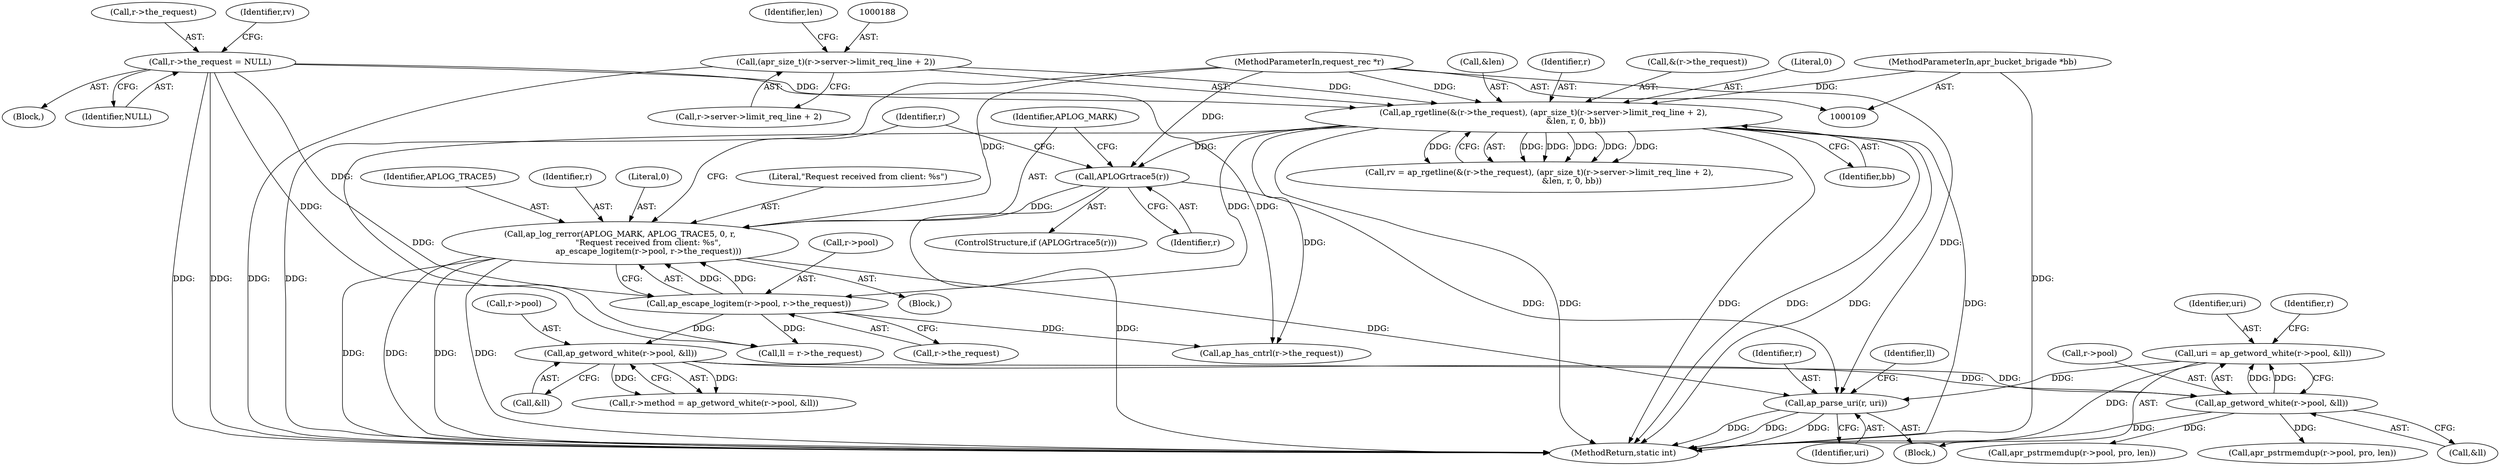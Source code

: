digraph "0_httpd_6a974059190b8a0c7e499f4ab12fe108127099cb@pointer" {
"1000339" [label="(Call,ap_parse_uri(r, uri))"];
"1000267" [label="(Call,APLOGrtrace5(r))"];
"1000182" [label="(Call,ap_rgetline(&(r->the_request), (apr_size_t)(r->server->limit_req_line + 2),\n                         &len, r, 0, bb))"];
"1000175" [label="(Call,r->the_request = NULL)"];
"1000187" [label="(Call,(apr_size_t)(r->server->limit_req_line + 2))"];
"1000110" [label="(MethodParameterIn,request_rec *r)"];
"1000111" [label="(MethodParameterIn,apr_bucket_brigade *bb)"];
"1000270" [label="(Call,ap_log_rerror(APLOG_MARK, APLOG_TRACE5, 0, r,\n                      \"Request received from client: %s\",\n                      ap_escape_logitem(r->pool, r->the_request)))"];
"1000276" [label="(Call,ap_escape_logitem(r->pool, r->the_request))"];
"1000303" [label="(Call,uri = ap_getword_white(r->pool, &ll))"];
"1000305" [label="(Call,ap_getword_white(r->pool, &ll))"];
"1000297" [label="(Call,ap_getword_white(r->pool, &ll))"];
"1000288" [label="(Call,ll = r->the_request)"];
"1000419" [label="(Call,apr_pstrmemdup(r->pool, pro, len))"];
"1000305" [label="(Call,ap_getword_white(r->pool, &ll))"];
"1000176" [label="(Call,r->the_request)"];
"1000339" [label="(Call,ap_parse_uri(r, uri))"];
"1000273" [label="(Literal,0)"];
"1000303" [label="(Call,uri = ap_getword_white(r->pool, &ll))"];
"1000268" [label="(Identifier,r)"];
"1000198" [label="(Identifier,r)"];
"1000277" [label="(Call,r->pool)"];
"1000306" [label="(Call,r->pool)"];
"1000197" [label="(Identifier,len)"];
"1000180" [label="(Call,rv = ap_rgetline(&(r->the_request), (apr_size_t)(r->server->limit_req_line + 2),\n                         &len, r, 0, bb))"];
"1000340" [label="(Identifier,r)"];
"1000189" [label="(Call,r->server->limit_req_line + 2)"];
"1000276" [label="(Call,ap_escape_logitem(r->pool, r->the_request))"];
"1000274" [label="(Identifier,r)"];
"1000175" [label="(Call,r->the_request = NULL)"];
"1000269" [label="(Block,)"];
"1000112" [label="(Block,)"];
"1000304" [label="(Identifier,uri)"];
"1000266" [label="(ControlStructure,if (APLOGrtrace5(r)))"];
"1000182" [label="(Call,ap_rgetline(&(r->the_request), (apr_size_t)(r->server->limit_req_line + 2),\n                         &len, r, 0, bb))"];
"1000270" [label="(Call,ap_log_rerror(APLOG_MARK, APLOG_TRACE5, 0, r,\n                      \"Request received from client: %s\",\n                      ap_escape_logitem(r->pool, r->the_request)))"];
"1000275" [label="(Literal,\"Request received from client: %s\")"];
"1000388" [label="(Call,apr_pstrmemdup(r->pool, pro, len))"];
"1000272" [label="(Identifier,APLOG_TRACE5)"];
"1000313" [label="(Identifier,r)"];
"1000297" [label="(Call,ap_getword_white(r->pool, &ll))"];
"1000293" [label="(Call,r->method = ap_getword_white(r->pool, &ll))"];
"1000200" [label="(Identifier,bb)"];
"1000187" [label="(Call,(apr_size_t)(r->server->limit_req_line + 2))"];
"1000341" [label="(Identifier,uri)"];
"1000267" [label="(Call,APLOGrtrace5(r))"];
"1000173" [label="(Block,)"];
"1000183" [label="(Call,&(r->the_request))"];
"1000301" [label="(Call,&ll)"];
"1000199" [label="(Literal,0)"];
"1000179" [label="(Identifier,NULL)"];
"1000298" [label="(Call,r->pool)"];
"1000271" [label="(Identifier,APLOG_MARK)"];
"1000111" [label="(MethodParameterIn,apr_bucket_brigade *bb)"];
"1000344" [label="(Identifier,ll)"];
"1000556" [label="(Call,ap_has_cntrl(r->the_request))"];
"1000280" [label="(Call,r->the_request)"];
"1000285" [label="(Identifier,r)"];
"1000196" [label="(Call,&len)"];
"1000181" [label="(Identifier,rv)"];
"1000635" [label="(MethodReturn,static int)"];
"1000309" [label="(Call,&ll)"];
"1000110" [label="(MethodParameterIn,request_rec *r)"];
"1000339" -> "1000112"  [label="AST: "];
"1000339" -> "1000341"  [label="CFG: "];
"1000340" -> "1000339"  [label="AST: "];
"1000341" -> "1000339"  [label="AST: "];
"1000344" -> "1000339"  [label="CFG: "];
"1000339" -> "1000635"  [label="DDG: "];
"1000339" -> "1000635"  [label="DDG: "];
"1000339" -> "1000635"  [label="DDG: "];
"1000267" -> "1000339"  [label="DDG: "];
"1000270" -> "1000339"  [label="DDG: "];
"1000110" -> "1000339"  [label="DDG: "];
"1000303" -> "1000339"  [label="DDG: "];
"1000267" -> "1000266"  [label="AST: "];
"1000267" -> "1000268"  [label="CFG: "];
"1000268" -> "1000267"  [label="AST: "];
"1000271" -> "1000267"  [label="CFG: "];
"1000285" -> "1000267"  [label="CFG: "];
"1000267" -> "1000635"  [label="DDG: "];
"1000182" -> "1000267"  [label="DDG: "];
"1000110" -> "1000267"  [label="DDG: "];
"1000267" -> "1000270"  [label="DDG: "];
"1000182" -> "1000180"  [label="AST: "];
"1000182" -> "1000200"  [label="CFG: "];
"1000183" -> "1000182"  [label="AST: "];
"1000187" -> "1000182"  [label="AST: "];
"1000196" -> "1000182"  [label="AST: "];
"1000198" -> "1000182"  [label="AST: "];
"1000199" -> "1000182"  [label="AST: "];
"1000200" -> "1000182"  [label="AST: "];
"1000180" -> "1000182"  [label="CFG: "];
"1000182" -> "1000635"  [label="DDG: "];
"1000182" -> "1000635"  [label="DDG: "];
"1000182" -> "1000635"  [label="DDG: "];
"1000182" -> "1000635"  [label="DDG: "];
"1000182" -> "1000635"  [label="DDG: "];
"1000182" -> "1000180"  [label="DDG: "];
"1000182" -> "1000180"  [label="DDG: "];
"1000182" -> "1000180"  [label="DDG: "];
"1000182" -> "1000180"  [label="DDG: "];
"1000182" -> "1000180"  [label="DDG: "];
"1000182" -> "1000180"  [label="DDG: "];
"1000175" -> "1000182"  [label="DDG: "];
"1000187" -> "1000182"  [label="DDG: "];
"1000110" -> "1000182"  [label="DDG: "];
"1000111" -> "1000182"  [label="DDG: "];
"1000182" -> "1000276"  [label="DDG: "];
"1000182" -> "1000288"  [label="DDG: "];
"1000182" -> "1000556"  [label="DDG: "];
"1000175" -> "1000173"  [label="AST: "];
"1000175" -> "1000179"  [label="CFG: "];
"1000176" -> "1000175"  [label="AST: "];
"1000179" -> "1000175"  [label="AST: "];
"1000181" -> "1000175"  [label="CFG: "];
"1000175" -> "1000635"  [label="DDG: "];
"1000175" -> "1000635"  [label="DDG: "];
"1000175" -> "1000276"  [label="DDG: "];
"1000175" -> "1000288"  [label="DDG: "];
"1000175" -> "1000556"  [label="DDG: "];
"1000187" -> "1000189"  [label="CFG: "];
"1000188" -> "1000187"  [label="AST: "];
"1000189" -> "1000187"  [label="AST: "];
"1000197" -> "1000187"  [label="CFG: "];
"1000187" -> "1000635"  [label="DDG: "];
"1000110" -> "1000109"  [label="AST: "];
"1000110" -> "1000635"  [label="DDG: "];
"1000110" -> "1000270"  [label="DDG: "];
"1000111" -> "1000109"  [label="AST: "];
"1000111" -> "1000635"  [label="DDG: "];
"1000270" -> "1000269"  [label="AST: "];
"1000270" -> "1000276"  [label="CFG: "];
"1000271" -> "1000270"  [label="AST: "];
"1000272" -> "1000270"  [label="AST: "];
"1000273" -> "1000270"  [label="AST: "];
"1000274" -> "1000270"  [label="AST: "];
"1000275" -> "1000270"  [label="AST: "];
"1000276" -> "1000270"  [label="AST: "];
"1000285" -> "1000270"  [label="CFG: "];
"1000270" -> "1000635"  [label="DDG: "];
"1000270" -> "1000635"  [label="DDG: "];
"1000270" -> "1000635"  [label="DDG: "];
"1000270" -> "1000635"  [label="DDG: "];
"1000276" -> "1000270"  [label="DDG: "];
"1000276" -> "1000270"  [label="DDG: "];
"1000276" -> "1000280"  [label="CFG: "];
"1000277" -> "1000276"  [label="AST: "];
"1000280" -> "1000276"  [label="AST: "];
"1000276" -> "1000288"  [label="DDG: "];
"1000276" -> "1000297"  [label="DDG: "];
"1000276" -> "1000556"  [label="DDG: "];
"1000303" -> "1000112"  [label="AST: "];
"1000303" -> "1000305"  [label="CFG: "];
"1000304" -> "1000303"  [label="AST: "];
"1000305" -> "1000303"  [label="AST: "];
"1000313" -> "1000303"  [label="CFG: "];
"1000303" -> "1000635"  [label="DDG: "];
"1000305" -> "1000303"  [label="DDG: "];
"1000305" -> "1000303"  [label="DDG: "];
"1000305" -> "1000309"  [label="CFG: "];
"1000306" -> "1000305"  [label="AST: "];
"1000309" -> "1000305"  [label="AST: "];
"1000305" -> "1000635"  [label="DDG: "];
"1000297" -> "1000305"  [label="DDG: "];
"1000297" -> "1000305"  [label="DDG: "];
"1000305" -> "1000388"  [label="DDG: "];
"1000305" -> "1000419"  [label="DDG: "];
"1000297" -> "1000293"  [label="AST: "];
"1000297" -> "1000301"  [label="CFG: "];
"1000298" -> "1000297"  [label="AST: "];
"1000301" -> "1000297"  [label="AST: "];
"1000293" -> "1000297"  [label="CFG: "];
"1000297" -> "1000293"  [label="DDG: "];
"1000297" -> "1000293"  [label="DDG: "];
}
